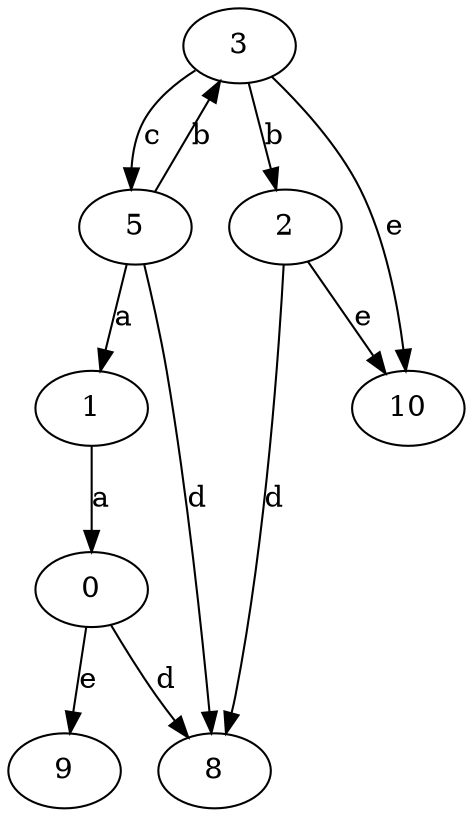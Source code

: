 strict digraph  {
0;
1;
2;
3;
5;
8;
9;
10;
0 -> 8  [label=d];
0 -> 9  [label=e];
1 -> 0  [label=a];
2 -> 8  [label=d];
2 -> 10  [label=e];
3 -> 2  [label=b];
3 -> 5  [label=c];
3 -> 10  [label=e];
5 -> 1  [label=a];
5 -> 3  [label=b];
5 -> 8  [label=d];
}
